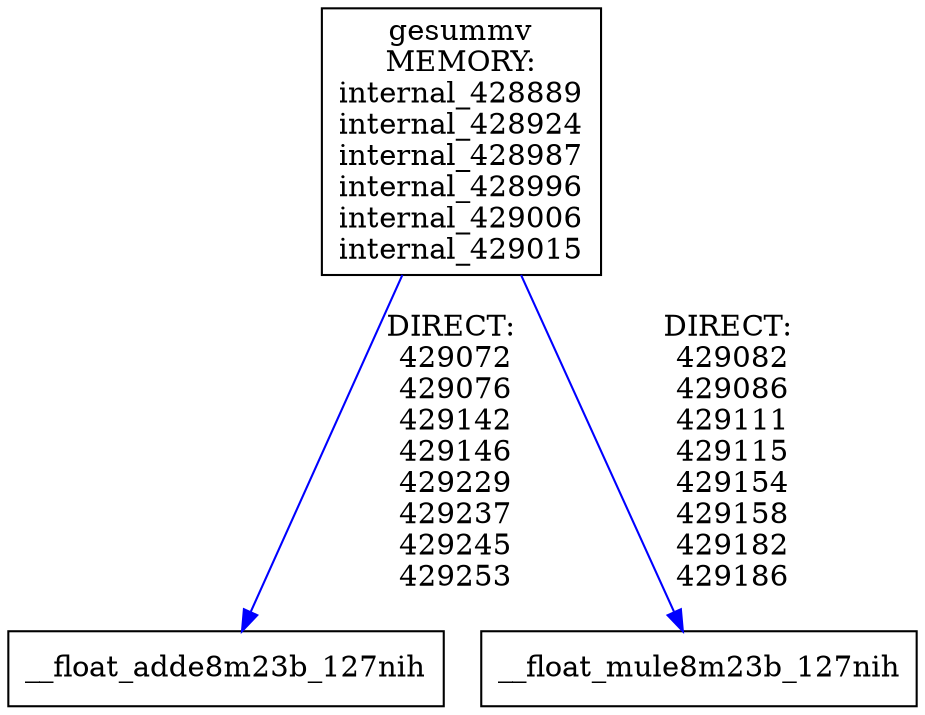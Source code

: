 digraph G {
0[shape=box, label="gesummv\nMEMORY:\ninternal_428889\ninternal_428924\ninternal_428987\ninternal_428996\ninternal_429006\ninternal_429015"];
1[shape=box, label="__float_adde8m23b_127nih"];
2[shape=box, label="__float_mule8m23b_127nih"];
0->1 [color=blue, label="DIRECT: \n429072\n429076\n429142\n429146\n429229\n429237\n429245\n429253"];
0->2 [color=blue, label="DIRECT: \n429082\n429086\n429111\n429115\n429154\n429158\n429182\n429186"];
}
